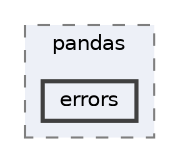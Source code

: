 digraph "/home/jam/Research/IRES-2025/dev/src/llm-scripts/testing/hypothesis-testing/hyp-env/lib/python3.12/site-packages/pandas/errors"
{
 // LATEX_PDF_SIZE
  bgcolor="transparent";
  edge [fontname=Helvetica,fontsize=10,labelfontname=Helvetica,labelfontsize=10];
  node [fontname=Helvetica,fontsize=10,shape=box,height=0.2,width=0.4];
  compound=true
  subgraph clusterdir_5c0b22d2391c9e6a1f2a40dde4e8dc94 {
    graph [ bgcolor="#edf0f7", pencolor="grey50", label="pandas", fontname=Helvetica,fontsize=10 style="filled,dashed", URL="dir_5c0b22d2391c9e6a1f2a40dde4e8dc94.html",tooltip=""]
  dir_e5d5bc49acc4e8cae8c0416a30f77e01 [label="errors", fillcolor="#edf0f7", color="grey25", style="filled,bold", URL="dir_e5d5bc49acc4e8cae8c0416a30f77e01.html",tooltip=""];
  }
}
